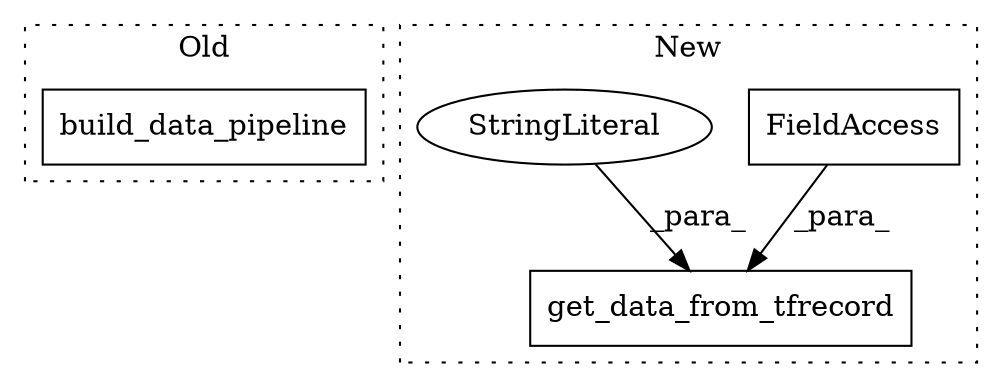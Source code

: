 digraph G {
subgraph cluster0 {
1 [label="build_data_pipeline" a="32" s="4782" l="21" shape="box"];
label = "Old";
style="dotted";
}
subgraph cluster1 {
2 [label="get_data_from_tfrecord" a="32" s="5432,5494" l="23,1" shape="box"];
3 [label="FieldAccess" a="22" s="5479" l="15" shape="box"];
4 [label="StringLiteral" a="45" s="5455" l="23" shape="ellipse"];
label = "New";
style="dotted";
}
3 -> 2 [label="_para_"];
4 -> 2 [label="_para_"];
}